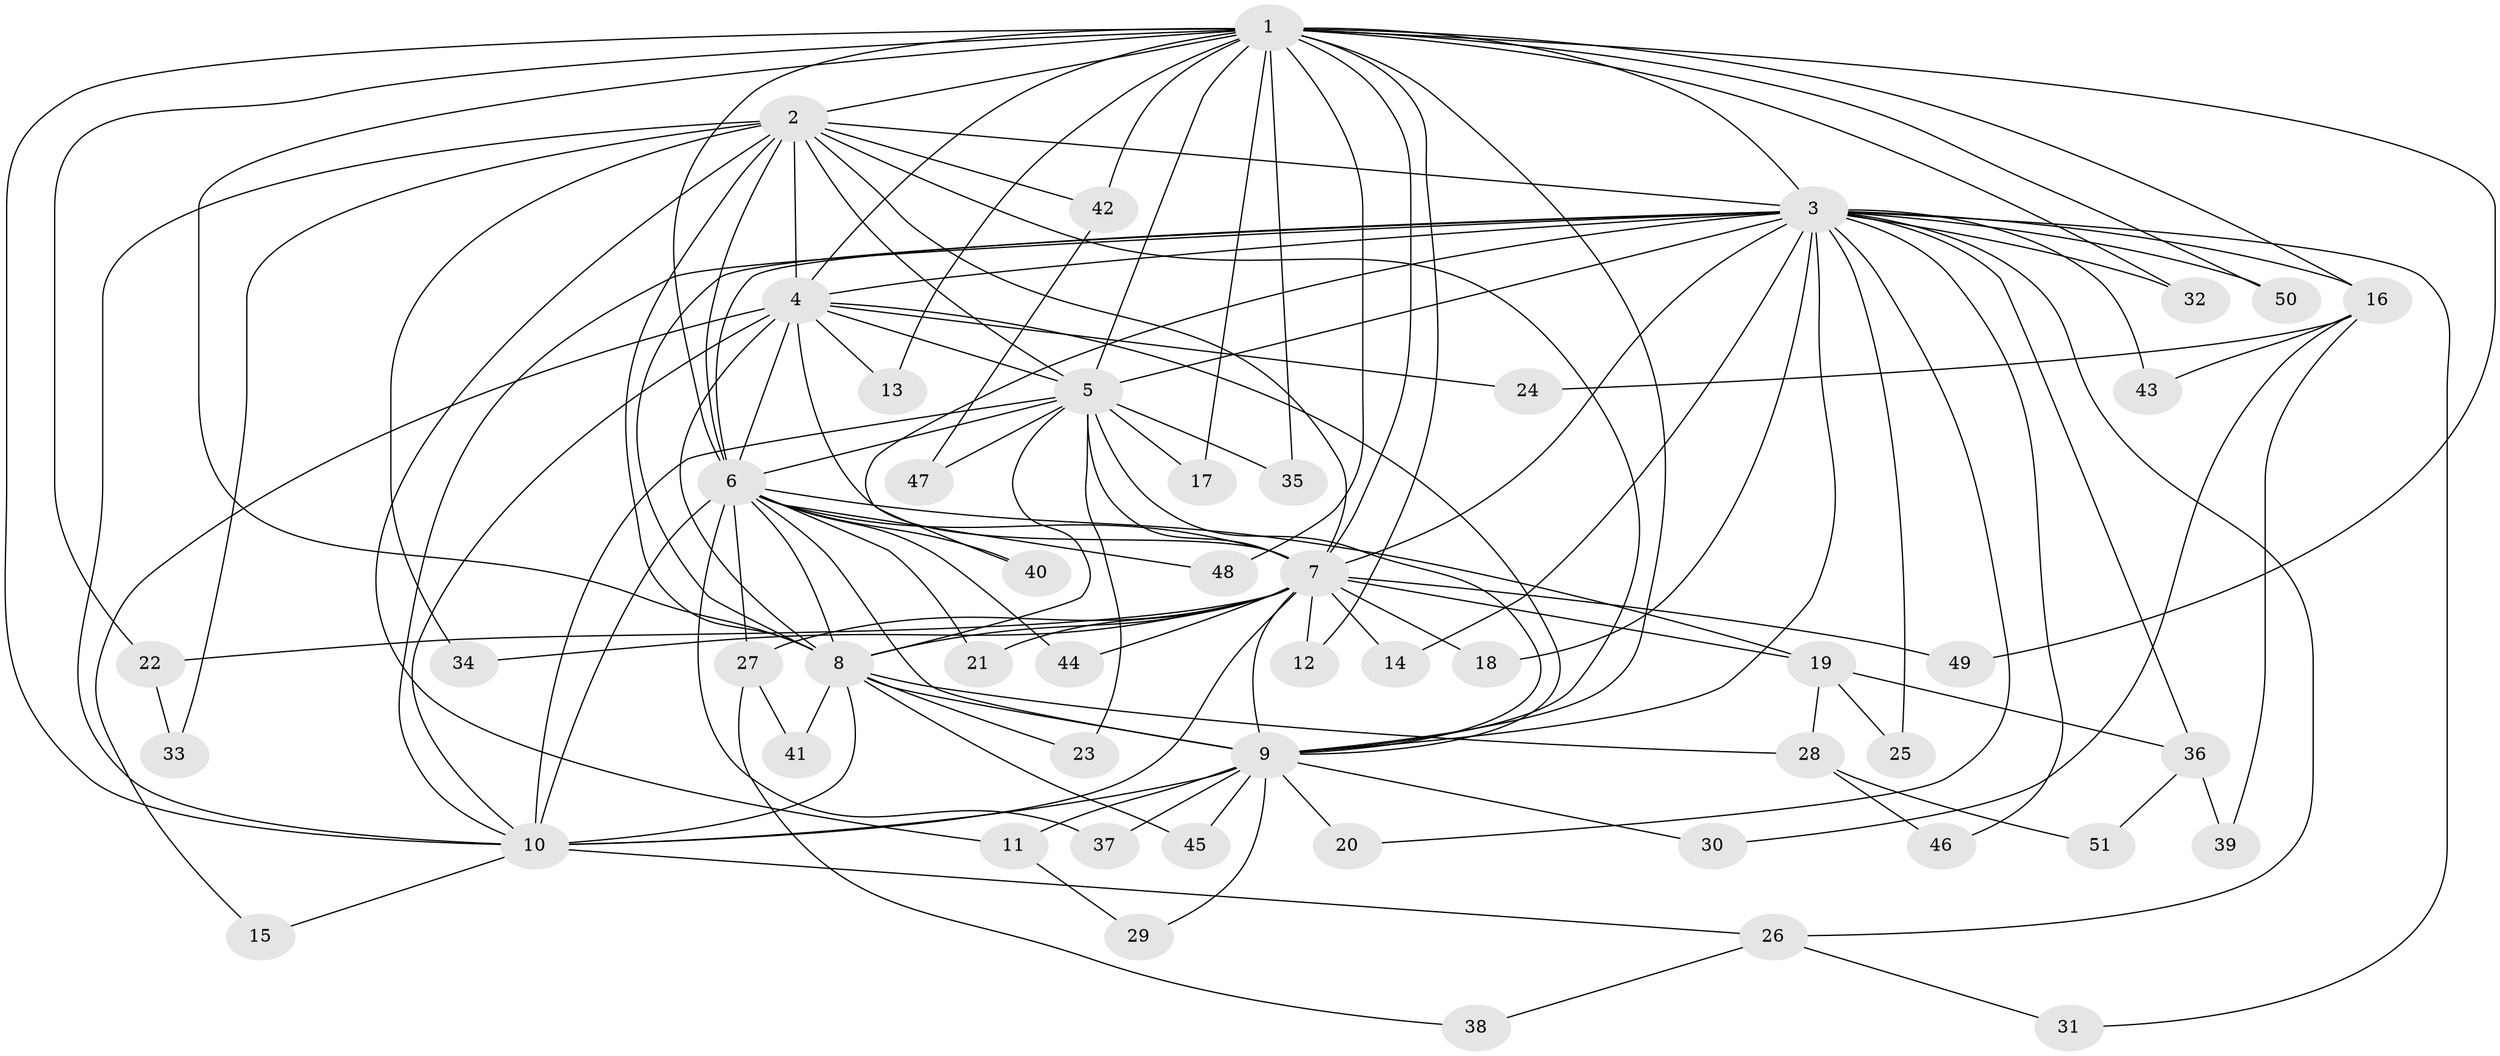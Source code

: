 // Generated by graph-tools (version 1.1) at 2025/01/03/09/25 03:01:19]
// undirected, 51 vertices, 127 edges
graph export_dot {
graph [start="1"]
  node [color=gray90,style=filled];
  1;
  2;
  3;
  4;
  5;
  6;
  7;
  8;
  9;
  10;
  11;
  12;
  13;
  14;
  15;
  16;
  17;
  18;
  19;
  20;
  21;
  22;
  23;
  24;
  25;
  26;
  27;
  28;
  29;
  30;
  31;
  32;
  33;
  34;
  35;
  36;
  37;
  38;
  39;
  40;
  41;
  42;
  43;
  44;
  45;
  46;
  47;
  48;
  49;
  50;
  51;
  1 -- 2;
  1 -- 3;
  1 -- 4;
  1 -- 5;
  1 -- 6;
  1 -- 7;
  1 -- 8;
  1 -- 9;
  1 -- 10;
  1 -- 12;
  1 -- 13;
  1 -- 16;
  1 -- 17;
  1 -- 22;
  1 -- 32;
  1 -- 35;
  1 -- 42;
  1 -- 48;
  1 -- 49;
  1 -- 50;
  2 -- 3;
  2 -- 4;
  2 -- 5;
  2 -- 6;
  2 -- 7;
  2 -- 8;
  2 -- 9;
  2 -- 10;
  2 -- 11;
  2 -- 33;
  2 -- 34;
  2 -- 42;
  3 -- 4;
  3 -- 5;
  3 -- 6;
  3 -- 7;
  3 -- 8;
  3 -- 9;
  3 -- 10;
  3 -- 14;
  3 -- 16;
  3 -- 18;
  3 -- 20;
  3 -- 25;
  3 -- 26;
  3 -- 31;
  3 -- 32;
  3 -- 36;
  3 -- 40;
  3 -- 43;
  3 -- 46;
  3 -- 50;
  4 -- 5;
  4 -- 6;
  4 -- 7;
  4 -- 8;
  4 -- 9;
  4 -- 10;
  4 -- 13;
  4 -- 15;
  4 -- 24;
  5 -- 6;
  5 -- 7;
  5 -- 8;
  5 -- 9;
  5 -- 10;
  5 -- 17;
  5 -- 23;
  5 -- 35;
  5 -- 47;
  6 -- 7;
  6 -- 8;
  6 -- 9;
  6 -- 10;
  6 -- 19;
  6 -- 21;
  6 -- 27;
  6 -- 37;
  6 -- 40;
  6 -- 44;
  6 -- 48;
  7 -- 8;
  7 -- 9;
  7 -- 10;
  7 -- 12;
  7 -- 14;
  7 -- 18;
  7 -- 19;
  7 -- 21;
  7 -- 22;
  7 -- 27;
  7 -- 34;
  7 -- 44;
  7 -- 49;
  8 -- 9;
  8 -- 10;
  8 -- 23;
  8 -- 28;
  8 -- 41;
  8 -- 45;
  9 -- 10;
  9 -- 11;
  9 -- 20;
  9 -- 29;
  9 -- 30;
  9 -- 37;
  9 -- 45;
  10 -- 15;
  10 -- 26;
  11 -- 29;
  16 -- 24;
  16 -- 30;
  16 -- 39;
  16 -- 43;
  19 -- 25;
  19 -- 28;
  19 -- 36;
  22 -- 33;
  26 -- 31;
  26 -- 38;
  27 -- 38;
  27 -- 41;
  28 -- 46;
  28 -- 51;
  36 -- 39;
  36 -- 51;
  42 -- 47;
}
